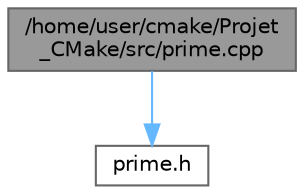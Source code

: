 digraph "/home/user/cmake/Projet_CMake/src/prime.cpp"
{
 // LATEX_PDF_SIZE
  bgcolor="transparent";
  edge [fontname=Helvetica,fontsize=10,labelfontname=Helvetica,labelfontsize=10];
  node [fontname=Helvetica,fontsize=10,shape=box,height=0.2,width=0.4];
  Node1 [id="Node000001",label="/home/user/cmake/Projet\l_CMake/src/prime.cpp",height=0.2,width=0.4,color="gray40", fillcolor="grey60", style="filled", fontcolor="black",tooltip="Implementation of prime function."];
  Node1 -> Node2 [id="edge1_Node000001_Node000002",color="steelblue1",style="solid",tooltip=" "];
  Node2 [id="Node000002",label="prime.h",height=0.2,width=0.4,color="grey40", fillcolor="white", style="filled",URL="$dd/d99/prime_8h.html",tooltip="Check if an integer is prime."];
}
